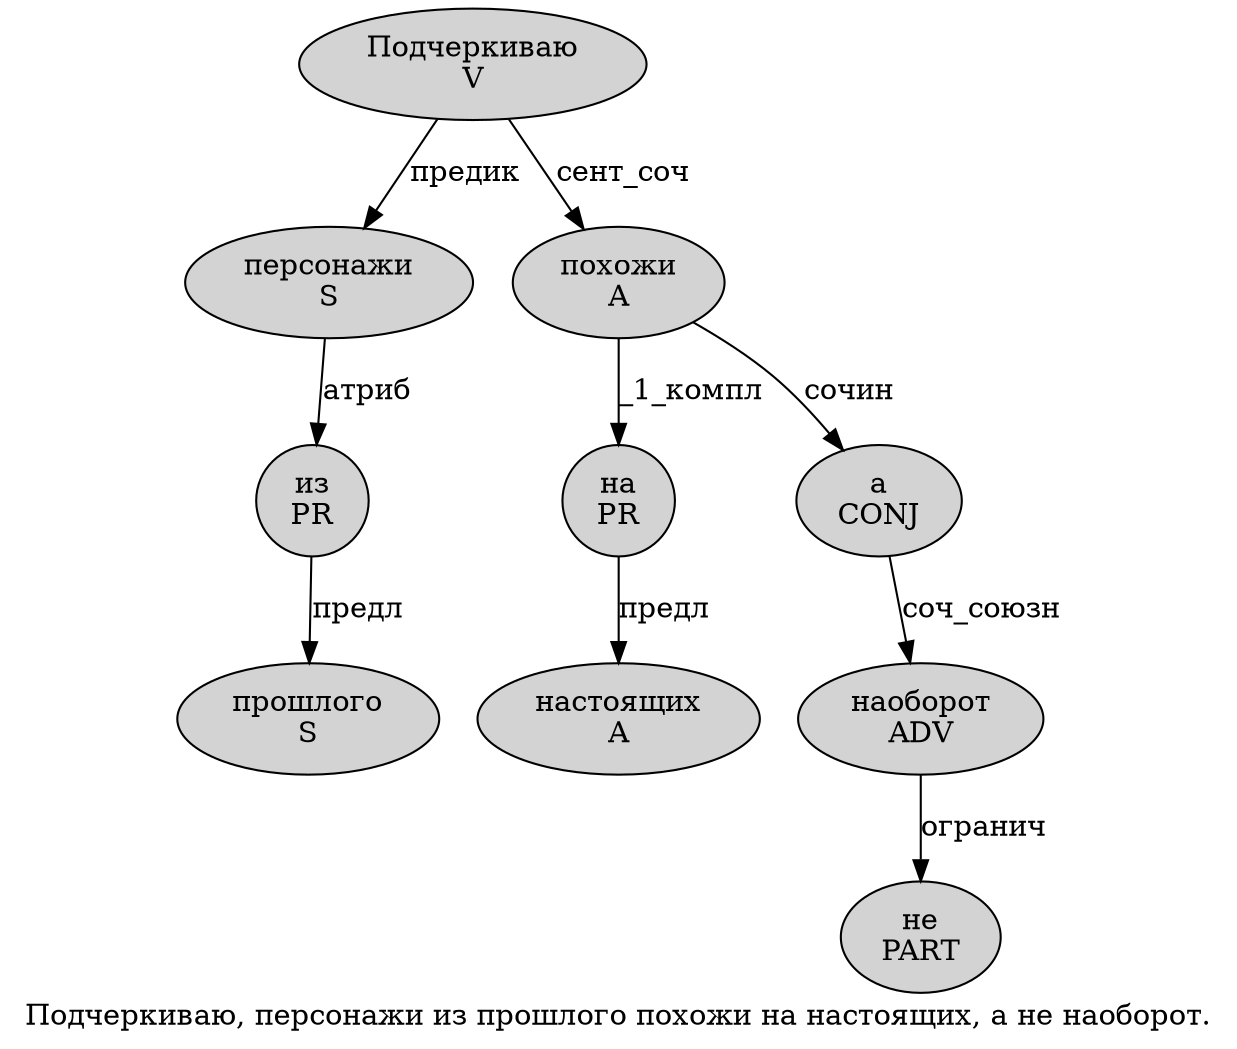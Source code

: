 digraph SENTENCE_2175 {
	graph [label="Подчеркиваю, персонажи из прошлого похожи на настоящих, а не наоборот."]
	node [style=filled]
		0 [label="Подчеркиваю
V" color="" fillcolor=lightgray penwidth=1 shape=ellipse]
		2 [label="персонажи
S" color="" fillcolor=lightgray penwidth=1 shape=ellipse]
		3 [label="из
PR" color="" fillcolor=lightgray penwidth=1 shape=ellipse]
		4 [label="прошлого
S" color="" fillcolor=lightgray penwidth=1 shape=ellipse]
		5 [label="похожи
A" color="" fillcolor=lightgray penwidth=1 shape=ellipse]
		6 [label="на
PR" color="" fillcolor=lightgray penwidth=1 shape=ellipse]
		7 [label="настоящих
A" color="" fillcolor=lightgray penwidth=1 shape=ellipse]
		9 [label="а
CONJ" color="" fillcolor=lightgray penwidth=1 shape=ellipse]
		10 [label="не
PART" color="" fillcolor=lightgray penwidth=1 shape=ellipse]
		11 [label="наоборот
ADV" color="" fillcolor=lightgray penwidth=1 shape=ellipse]
			2 -> 3 [label="атриб"]
			6 -> 7 [label="предл"]
			3 -> 4 [label="предл"]
			5 -> 6 [label="_1_компл"]
			5 -> 9 [label="сочин"]
			0 -> 2 [label="предик"]
			0 -> 5 [label="сент_соч"]
			11 -> 10 [label="огранич"]
			9 -> 11 [label="соч_союзн"]
}